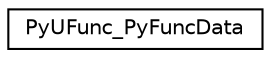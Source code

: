 digraph "Graphical Class Hierarchy"
{
 // LATEX_PDF_SIZE
  edge [fontname="Helvetica",fontsize="10",labelfontname="Helvetica",labelfontsize="10"];
  node [fontname="Helvetica",fontsize="10",shape=record];
  rankdir="LR";
  Node0 [label="PyUFunc_PyFuncData",height=0.2,width=0.4,color="black", fillcolor="white", style="filled",URL="$structPyUFunc__PyFuncData.html",tooltip=" "];
}
